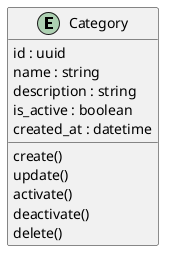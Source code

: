 @startuml

entity Category

Category : id : uuid
Category : name : string
Category : description : string
Category : is_active : boolean
Category : created_at : datetime

Category : create()
Category : update()
Category : activate()
Category : deactivate()
Category : delete()

@enduml
